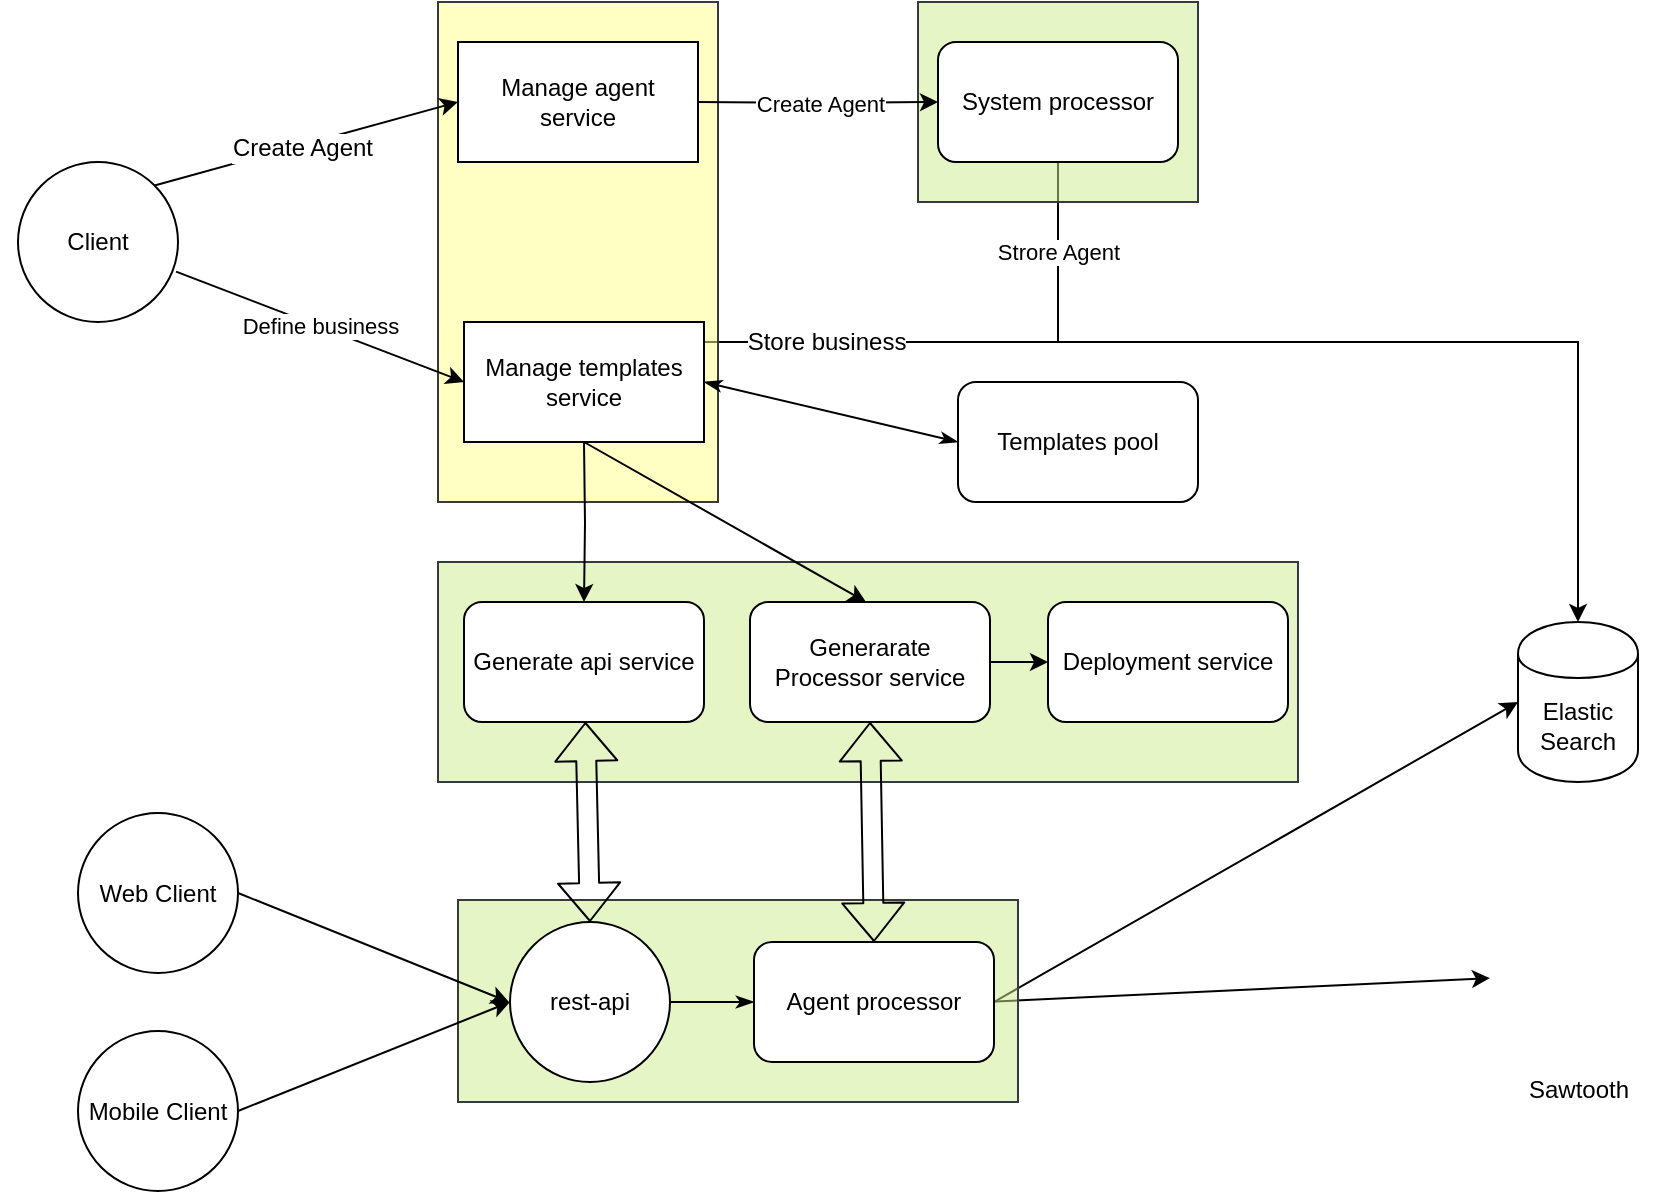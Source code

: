 <mxfile version="11.1.2" type="github"><diagram id="XHdyuDNExScBj7MT3BD6" name="Main"><mxGraphModel dx="1115" dy="1787" grid="1" gridSize="10" guides="1" tooltips="1" connect="1" arrows="1" fold="1" page="1" pageScale="1" pageWidth="827" pageHeight="1169" math="0" shadow="0"><root><mxCell id="0"/><mxCell id="1" parent="0"/><mxCell id="imtYc9kdGPOdpp4SOrnu-7" style="edgeStyle=orthogonalEdgeStyle;rounded=0;orthogonalLoop=1;jettySize=auto;html=1;exitX=1;exitY=0.5;exitDx=0;exitDy=0;entryX=0.5;entryY=0;entryDx=0;entryDy=0;" parent="1" source="qpAyJkOBP4KA1tzYDBQX-15" target="imtYc9kdGPOdpp4SOrnu-30" edge="1"><mxGeometry relative="1" as="geometry"><mxPoint x="620" y="180" as="targetPoint"/><mxPoint x="440" y="180" as="sourcePoint"/><Array as="points"><mxPoint x="473" y="160"/><mxPoint x="910" y="160"/></Array></mxGeometry></mxCell><mxCell id="imtYc9kdGPOdpp4SOrnu-22" value="Strore Agent" style="edgeStyle=none;rounded=0;orthogonalLoop=1;jettySize=auto;html=1;exitX=0.5;exitY=1;exitDx=0;exitDy=0;endArrow=none;endFill=0;" parent="1" source="qpAyJkOBP4KA1tzYDBQX-18" edge="1"><mxGeometry relative="1" as="geometry"><mxPoint x="650" y="160" as="targetPoint"/><mxPoint x="620" y="70" as="sourcePoint"/></mxGeometry></mxCell><mxCell id="imtYc9kdGPOdpp4SOrnu-31" style="edgeStyle=none;rounded=0;orthogonalLoop=1;jettySize=auto;html=1;exitX=1;exitY=0.5;exitDx=0;exitDy=0;entryX=0;entryY=0.5;entryDx=0;entryDy=0;" parent="1" target="imtYc9kdGPOdpp4SOrnu-30" edge="1"><mxGeometry relative="1" as="geometry"><mxPoint x="618" y="490" as="sourcePoint"/></mxGeometry></mxCell><mxCell id="imtYc9kdGPOdpp4SOrnu-33" style="edgeStyle=none;rounded=0;orthogonalLoop=1;jettySize=auto;html=1;" parent="1" target="imtYc9kdGPOdpp4SOrnu-32" edge="1"><mxGeometry relative="1" as="geometry"><mxPoint x="613" y="490" as="sourcePoint"/></mxGeometry></mxCell><mxCell id="imtYc9kdGPOdpp4SOrnu-30" value="Elastic Search" style="shape=cylinder;whiteSpace=wrap;html=1;boundedLbl=1;backgroundOutline=1;" parent="1" vertex="1"><mxGeometry x="880" y="300" width="60" height="80" as="geometry"/></mxCell><mxCell id="imtYc9kdGPOdpp4SOrnu-32" value="Sawtooth" style="shape=image;html=1;verticalAlign=top;verticalLabelPosition=bottom;labelBackgroundColor=#ffffff;imageAspect=0;aspect=fixed;image=https://cdn1.iconfinder.com/data/icons/cryptocurrency-blockchain-fintech-free/32/Cryptocurrency_blockchain_data-37-128.png" parent="1" vertex="1"><mxGeometry x="866" y="432" width="88" height="88" as="geometry"/></mxCell><mxCell id="qpAyJkOBP4KA1tzYDBQX-3" style="edgeStyle=orthogonalEdgeStyle;rounded=0;orthogonalLoop=1;jettySize=auto;html=1;entryX=0;entryY=0.5;entryDx=0;entryDy=0;" parent="1" edge="1"><mxGeometry relative="1" as="geometry"><mxPoint x="498" y="490" as="targetPoint"/></mxGeometry></mxCell><mxCell id="qpAyJkOBP4KA1tzYDBQX-7" value="" style="rounded=1;whiteSpace=wrap;html=1;labelBackgroundColor=#FFFFFF;arcSize=0;fillOpacity=50;fillColor=#ffff88;strokeColor=#36393d;" parent="1" vertex="1"><mxGeometry x="340" y="-10" width="140" height="250" as="geometry"/></mxCell><mxCell id="qpAyJkOBP4KA1tzYDBQX-9" value="Manage agent service" style="rounded=0;whiteSpace=wrap;html=1;labelBackgroundColor=#FFFFFF;fillColor=#FFFFFF;gradientColor=none;" parent="1" vertex="1"><mxGeometry x="350" y="10" width="120" height="60" as="geometry"/></mxCell><mxCell id="qpAyJkOBP4KA1tzYDBQX-13" style="rounded=0;orthogonalLoop=1;jettySize=auto;html=1;exitX=1;exitY=0;exitDx=0;exitDy=0;entryX=0;entryY=0.5;entryDx=0;entryDy=0;" parent="1" source="qpAyJkOBP4KA1tzYDBQX-14" target="qpAyJkOBP4KA1tzYDBQX-9" edge="1"><mxGeometry relative="1" as="geometry"><mxPoint x="210.235" y="40.059" as="sourcePoint"/></mxGeometry></mxCell><mxCell id="zeXjp3H5pq9JCfG0EXhN-3" value="Create Agent" style="text;html=1;resizable=0;points=[];align=center;verticalAlign=middle;labelBackgroundColor=#ffffff;" parent="qpAyJkOBP4KA1tzYDBQX-13" vertex="1" connectable="0"><mxGeometry x="-0.043" y="-1" relative="1" as="geometry"><mxPoint as="offset"/></mxGeometry></mxCell><mxCell id="qpAyJkOBP4KA1tzYDBQX-14" value="Client" style="ellipse;whiteSpace=wrap;html=1;aspect=fixed;labelBackgroundColor=#ffffff;" parent="1" vertex="1"><mxGeometry x="130" y="70" width="80" height="80" as="geometry"/></mxCell><mxCell id="YF3DeCxXkk5mlURMn8Yc-5" style="rounded=0;orthogonalLoop=1;jettySize=auto;html=1;exitX=1;exitY=0.5;exitDx=0;exitDy=0;entryX=0;entryY=0.5;entryDx=0;entryDy=0;endArrow=classicThin;endFill=1;startArrow=classicThin;startFill=1;" edge="1" parent="1" source="qpAyJkOBP4KA1tzYDBQX-15" target="YF3DeCxXkk5mlURMn8Yc-1"><mxGeometry relative="1" as="geometry"/></mxCell><mxCell id="qpAyJkOBP4KA1tzYDBQX-15" value="Manage templates service" style="rounded=0;whiteSpace=wrap;html=1;" parent="1" vertex="1"><mxGeometry x="353" y="150" width="120" height="60" as="geometry"/></mxCell><mxCell id="qpAyJkOBP4KA1tzYDBQX-16" value="Store business" style="text;html=1;resizable=0;points=[];align=center;verticalAlign=middle;labelBackgroundColor=#ffffff;" parent="1" vertex="1" connectable="0"><mxGeometry x="531.5" y="180" as="geometry"><mxPoint x="2" y="-20" as="offset"/></mxGeometry></mxCell><mxCell id="qpAyJkOBP4KA1tzYDBQX-17" value="" style="rounded=1;whiteSpace=wrap;html=1;labelBackgroundColor=#FFFFFF;arcSize=0;fillOpacity=50;fillColor=#cdeb8b;strokeColor=#36393d;" parent="1" vertex="1"><mxGeometry x="580" y="-10" width="140" height="100" as="geometry"/></mxCell><mxCell id="qpAyJkOBP4KA1tzYDBQX-18" value="System processor" style="rounded=1;whiteSpace=wrap;html=1;" parent="1" vertex="1"><mxGeometry x="590" y="10" width="120" height="60" as="geometry"/></mxCell><mxCell id="qpAyJkOBP4KA1tzYDBQX-22" value="" style="rounded=1;whiteSpace=wrap;html=1;labelBackgroundColor=#FFFFFF;arcSize=0;fillOpacity=50;fillColor=#cdeb8b;strokeColor=#36393d;" parent="1" vertex="1"><mxGeometry x="340" y="270" width="430" height="110" as="geometry"/></mxCell><mxCell id="zeXjp3H5pq9JCfG0EXhN-9" style="edgeStyle=none;rounded=0;orthogonalLoop=1;jettySize=auto;html=1;exitX=1;exitY=0.5;exitDx=0;exitDy=0;entryX=0;entryY=0.5;entryDx=0;entryDy=0;" parent="1" source="qpAyJkOBP4KA1tzYDBQX-23" target="qpAyJkOBP4KA1tzYDBQX-24" edge="1"><mxGeometry relative="1" as="geometry"/></mxCell><mxCell id="qpAyJkOBP4KA1tzYDBQX-23" value="Generarate&lt;br&gt;Processor service" style="rounded=1;whiteSpace=wrap;html=1;" parent="1" vertex="1"><mxGeometry x="496" y="290" width="120" height="60" as="geometry"/></mxCell><mxCell id="qpAyJkOBP4KA1tzYDBQX-24" value="Deployment service" style="rounded=1;whiteSpace=wrap;html=1;" parent="1" vertex="1"><mxGeometry x="645" y="290" width="120" height="60" as="geometry"/></mxCell><mxCell id="qpAyJkOBP4KA1tzYDBQX-27" value="" style="edgeStyle=orthogonalEdgeStyle;rounded=0;orthogonalLoop=1;jettySize=auto;html=1;exitX=0.5;exitY=1;exitDx=0;exitDy=0;entryX=0.5;entryY=0;entryDx=0;entryDy=0;" parent="1" target="qpAyJkOBP4KA1tzYDBQX-30" edge="1"><mxGeometry x="0.333" relative="1" as="geometry"><mxPoint x="413" y="210" as="sourcePoint"/><mxPoint x="413" y="285" as="targetPoint"/><mxPoint as="offset"/></mxGeometry></mxCell><mxCell id="qpAyJkOBP4KA1tzYDBQX-30" value="Generate api service" style="rounded=1;whiteSpace=wrap;html=1;" parent="1" vertex="1"><mxGeometry x="353" y="290" width="120" height="60" as="geometry"/></mxCell><mxCell id="zeXjp3H5pq9JCfG0EXhN-1" value="Create Agent" style="edgeStyle=orthogonalEdgeStyle;rounded=0;orthogonalLoop=1;jettySize=auto;html=1;exitX=1;exitY=0.5;exitDx=0;exitDy=0;entryX=0;entryY=0.5;entryDx=0;entryDy=0;" parent="1" target="qpAyJkOBP4KA1tzYDBQX-18" edge="1"><mxGeometry relative="1" as="geometry"><mxPoint x="470" y="40" as="sourcePoint"/><mxPoint x="560" y="40" as="targetPoint"/></mxGeometry></mxCell><mxCell id="zeXjp3H5pq9JCfG0EXhN-2" value="Define business" style="rounded=0;orthogonalLoop=1;jettySize=auto;html=1;exitX=0.988;exitY=0.685;exitDx=0;exitDy=0;entryX=0;entryY=0.5;entryDx=0;entryDy=0;exitPerimeter=0;" parent="1" edge="1" source="qpAyJkOBP4KA1tzYDBQX-14"><mxGeometry relative="1" as="geometry"><mxPoint x="210" y="180" as="sourcePoint"/><mxPoint x="353" y="180" as="targetPoint"/></mxGeometry></mxCell><mxCell id="zeXjp3H5pq9JCfG0EXhN-4" style="rounded=0;orthogonalLoop=1;jettySize=auto;html=1;exitX=0.5;exitY=1;exitDx=0;exitDy=0;" parent="1" edge="1"><mxGeometry relative="1" as="geometry"><mxPoint x="413" y="210" as="sourcePoint"/><mxPoint x="554" y="290" as="targetPoint"/></mxGeometry></mxCell><mxCell id="zeXjp3H5pq9JCfG0EXhN-5" style="edgeStyle=none;rounded=0;orthogonalLoop=1;jettySize=auto;html=1;entryX=1;entryY=0.5;entryDx=0;entryDy=0;" parent="1" source="qpAyJkOBP4KA1tzYDBQX-22" target="qpAyJkOBP4KA1tzYDBQX-22" edge="1"><mxGeometry relative="1" as="geometry"/></mxCell><mxCell id="zeXjp3H5pq9JCfG0EXhN-7" style="edgeStyle=none;rounded=0;orthogonalLoop=1;jettySize=auto;html=1;exitX=1;exitY=0.5;exitDx=0;exitDy=0;" parent="1" source="qpAyJkOBP4KA1tzYDBQX-22" target="qpAyJkOBP4KA1tzYDBQX-22" edge="1"><mxGeometry relative="1" as="geometry"/></mxCell><mxCell id="-075DFi428fsDJnJRE5w-2" value="Web Client&lt;br&gt;" style="ellipse;whiteSpace=wrap;html=1;" parent="1" vertex="1"><mxGeometry x="160" y="395.5" width="80" height="80" as="geometry"/></mxCell><mxCell id="-075DFi428fsDJnJRE5w-4" value="" style="rounded=1;whiteSpace=wrap;html=1;labelBackgroundColor=#FFFFFF;arcSize=0;fillOpacity=50;fillColor=#cdeb8b;strokeColor=#36393d;" parent="1" vertex="1"><mxGeometry x="350" y="439" width="280" height="101" as="geometry"/></mxCell><mxCell id="-075DFi428fsDJnJRE5w-5" value="Agent processor" style="rounded=1;whiteSpace=wrap;html=1;" parent="1" vertex="1"><mxGeometry x="498" y="460" width="120" height="60" as="geometry"/></mxCell><mxCell id="YF3DeCxXkk5mlURMn8Yc-4" style="edgeStyle=orthogonalEdgeStyle;rounded=0;orthogonalLoop=1;jettySize=auto;html=1;exitX=1;exitY=0.5;exitDx=0;exitDy=0;entryX=0;entryY=0.5;entryDx=0;entryDy=0;endArrow=classicThin;endFill=1;" edge="1" parent="1" source="-075DFi428fsDJnJRE5w-6" target="-075DFi428fsDJnJRE5w-5"><mxGeometry relative="1" as="geometry"/></mxCell><mxCell id="-075DFi428fsDJnJRE5w-6" value="rest-api" style="ellipse;whiteSpace=wrap;html=1;aspect=fixed;" parent="1" vertex="1"><mxGeometry x="376" y="450" width="80" height="80" as="geometry"/></mxCell><mxCell id="baiHrJ_lbJ4xWHFFEQd4-1" value="" style="shape=flexArrow;endArrow=classic;startArrow=classic;html=1;entryX=0.5;entryY=1;entryDx=0;entryDy=0;exitX=0.5;exitY=0;exitDx=0;exitDy=0;" parent="1" source="-075DFi428fsDJnJRE5w-5" target="qpAyJkOBP4KA1tzYDBQX-23" edge="1"><mxGeometry width="50" height="50" relative="1" as="geometry"><mxPoint x="568" y="470" as="sourcePoint"/><mxPoint x="566" y="360" as="targetPoint"/></mxGeometry></mxCell><mxCell id="baiHrJ_lbJ4xWHFFEQd4-2" value="" style="shape=flexArrow;endArrow=classic;startArrow=classic;html=1;exitX=0.5;exitY=0;exitDx=0;exitDy=0;" parent="1" edge="1"><mxGeometry width="50" height="50" relative="1" as="geometry"><mxPoint x="416" y="450" as="sourcePoint"/><mxPoint x="413.692" y="350" as="targetPoint"/></mxGeometry></mxCell><mxCell id="9qMSKDRfZUwTusFsnfnh-4" style="rounded=0;orthogonalLoop=1;jettySize=auto;html=1;exitX=1;exitY=0.5;exitDx=0;exitDy=0;entryX=0;entryY=0.5;entryDx=0;entryDy=0;" parent="1" source="9qMSKDRfZUwTusFsnfnh-2" target="-075DFi428fsDJnJRE5w-6" edge="1"><mxGeometry relative="1" as="geometry"/></mxCell><mxCell id="9qMSKDRfZUwTusFsnfnh-2" value="Mobile Client&lt;br&gt;" style="ellipse;whiteSpace=wrap;html=1;" parent="1" vertex="1"><mxGeometry x="160" y="504.5" width="80" height="80" as="geometry"/></mxCell><mxCell id="Vk_LxxYA9eidXXYoGKFf-1" style="rounded=0;orthogonalLoop=1;jettySize=auto;html=1;exitX=1;exitY=0.5;exitDx=0;exitDy=0;entryX=0;entryY=0.5;entryDx=0;entryDy=0;" parent="1" edge="1" source="-075DFi428fsDJnJRE5w-2"><mxGeometry relative="1" as="geometry"><mxPoint x="238.5" y="490" as="sourcePoint"/><mxPoint x="375.5" y="490" as="targetPoint"/></mxGeometry></mxCell><mxCell id="YF3DeCxXkk5mlURMn8Yc-1" value="Templates pool" style="rounded=1;whiteSpace=wrap;html=1;" vertex="1" parent="1"><mxGeometry x="600" y="180" width="120" height="60" as="geometry"/></mxCell><mxCell id="YF3DeCxXkk5mlURMn8Yc-6" style="edgeStyle=none;rounded=0;orthogonalLoop=1;jettySize=auto;html=1;exitX=0;exitY=0.5;exitDx=0;exitDy=0;startArrow=classicThin;startFill=1;endArrow=classicThin;endFill=1;" edge="1" parent="1"><mxGeometry relative="1" as="geometry"><mxPoint x="130.0" y="40" as="sourcePoint"/><mxPoint x="130.0" y="40" as="targetPoint"/></mxGeometry></mxCell></root></mxGraphModel></diagram><diagram id="qXOpEiDyBpvbiSWbO1P-" name="Flow ex"><mxGraphModel dx="918" dy="546" grid="1" gridSize="10" guides="1" tooltips="1" connect="1" arrows="1" fold="1" page="1" pageScale="1" pageWidth="827" pageHeight="1169" math="0" shadow="0"><root><mxCell id="LFgnceClj7s4hBZiu3TX-0"/><mxCell id="LFgnceClj7s4hBZiu3TX-1" parent="LFgnceClj7s4hBZiu3TX-0"/><mxCell id="y6J4co9WdXM38sB7DjJ0-0" value="" style="rounded=1;whiteSpace=wrap;html=1;" vertex="1" parent="LFgnceClj7s4hBZiu3TX-1"><mxGeometry x="90" y="130" width="320" height="240" as="geometry"/></mxCell><mxCell id="y6J4co9WdXM38sB7DjJ0-1" value="Rest-api" style="text;html=1;resizable=0;points=[];autosize=1;align=left;verticalAlign=top;spacingTop=-4;" vertex="1" parent="LFgnceClj7s4hBZiu3TX-1"><mxGeometry x="220" y="88" width="60" height="20" as="geometry"/></mxCell><mxCell id="y6J4co9WdXM38sB7DjJ0-2" style="edgeStyle=orthogonalEdgeStyle;rounded=0;orthogonalLoop=1;jettySize=auto;html=1;exitX=1;exitY=0.5;exitDx=0;exitDy=0;entryX=0;entryY=0.5;entryDx=0;entryDy=0;" edge="1" parent="LFgnceClj7s4hBZiu3TX-1" source="y6J4co9WdXM38sB7DjJ0-3" target="y6J4co9WdXM38sB7DjJ0-4"><mxGeometry relative="1" as="geometry"/></mxCell><mxCell id="y6J4co9WdXM38sB7DjJ0-3" value="Main" style="whiteSpace=wrap;html=1;aspect=fixed;" vertex="1" parent="LFgnceClj7s4hBZiu3TX-1"><mxGeometry x="120" y="160" width="80" height="80" as="geometry"/></mxCell><mxCell id="y6J4co9WdXM38sB7DjJ0-4" value="route_handler" style="whiteSpace=wrap;html=1;aspect=fixed;" vertex="1" parent="LFgnceClj7s4hBZiu3TX-1"><mxGeometry x="250" y="160" width="80" height="80" as="geometry"/></mxCell></root></mxGraphModel></diagram></mxfile>